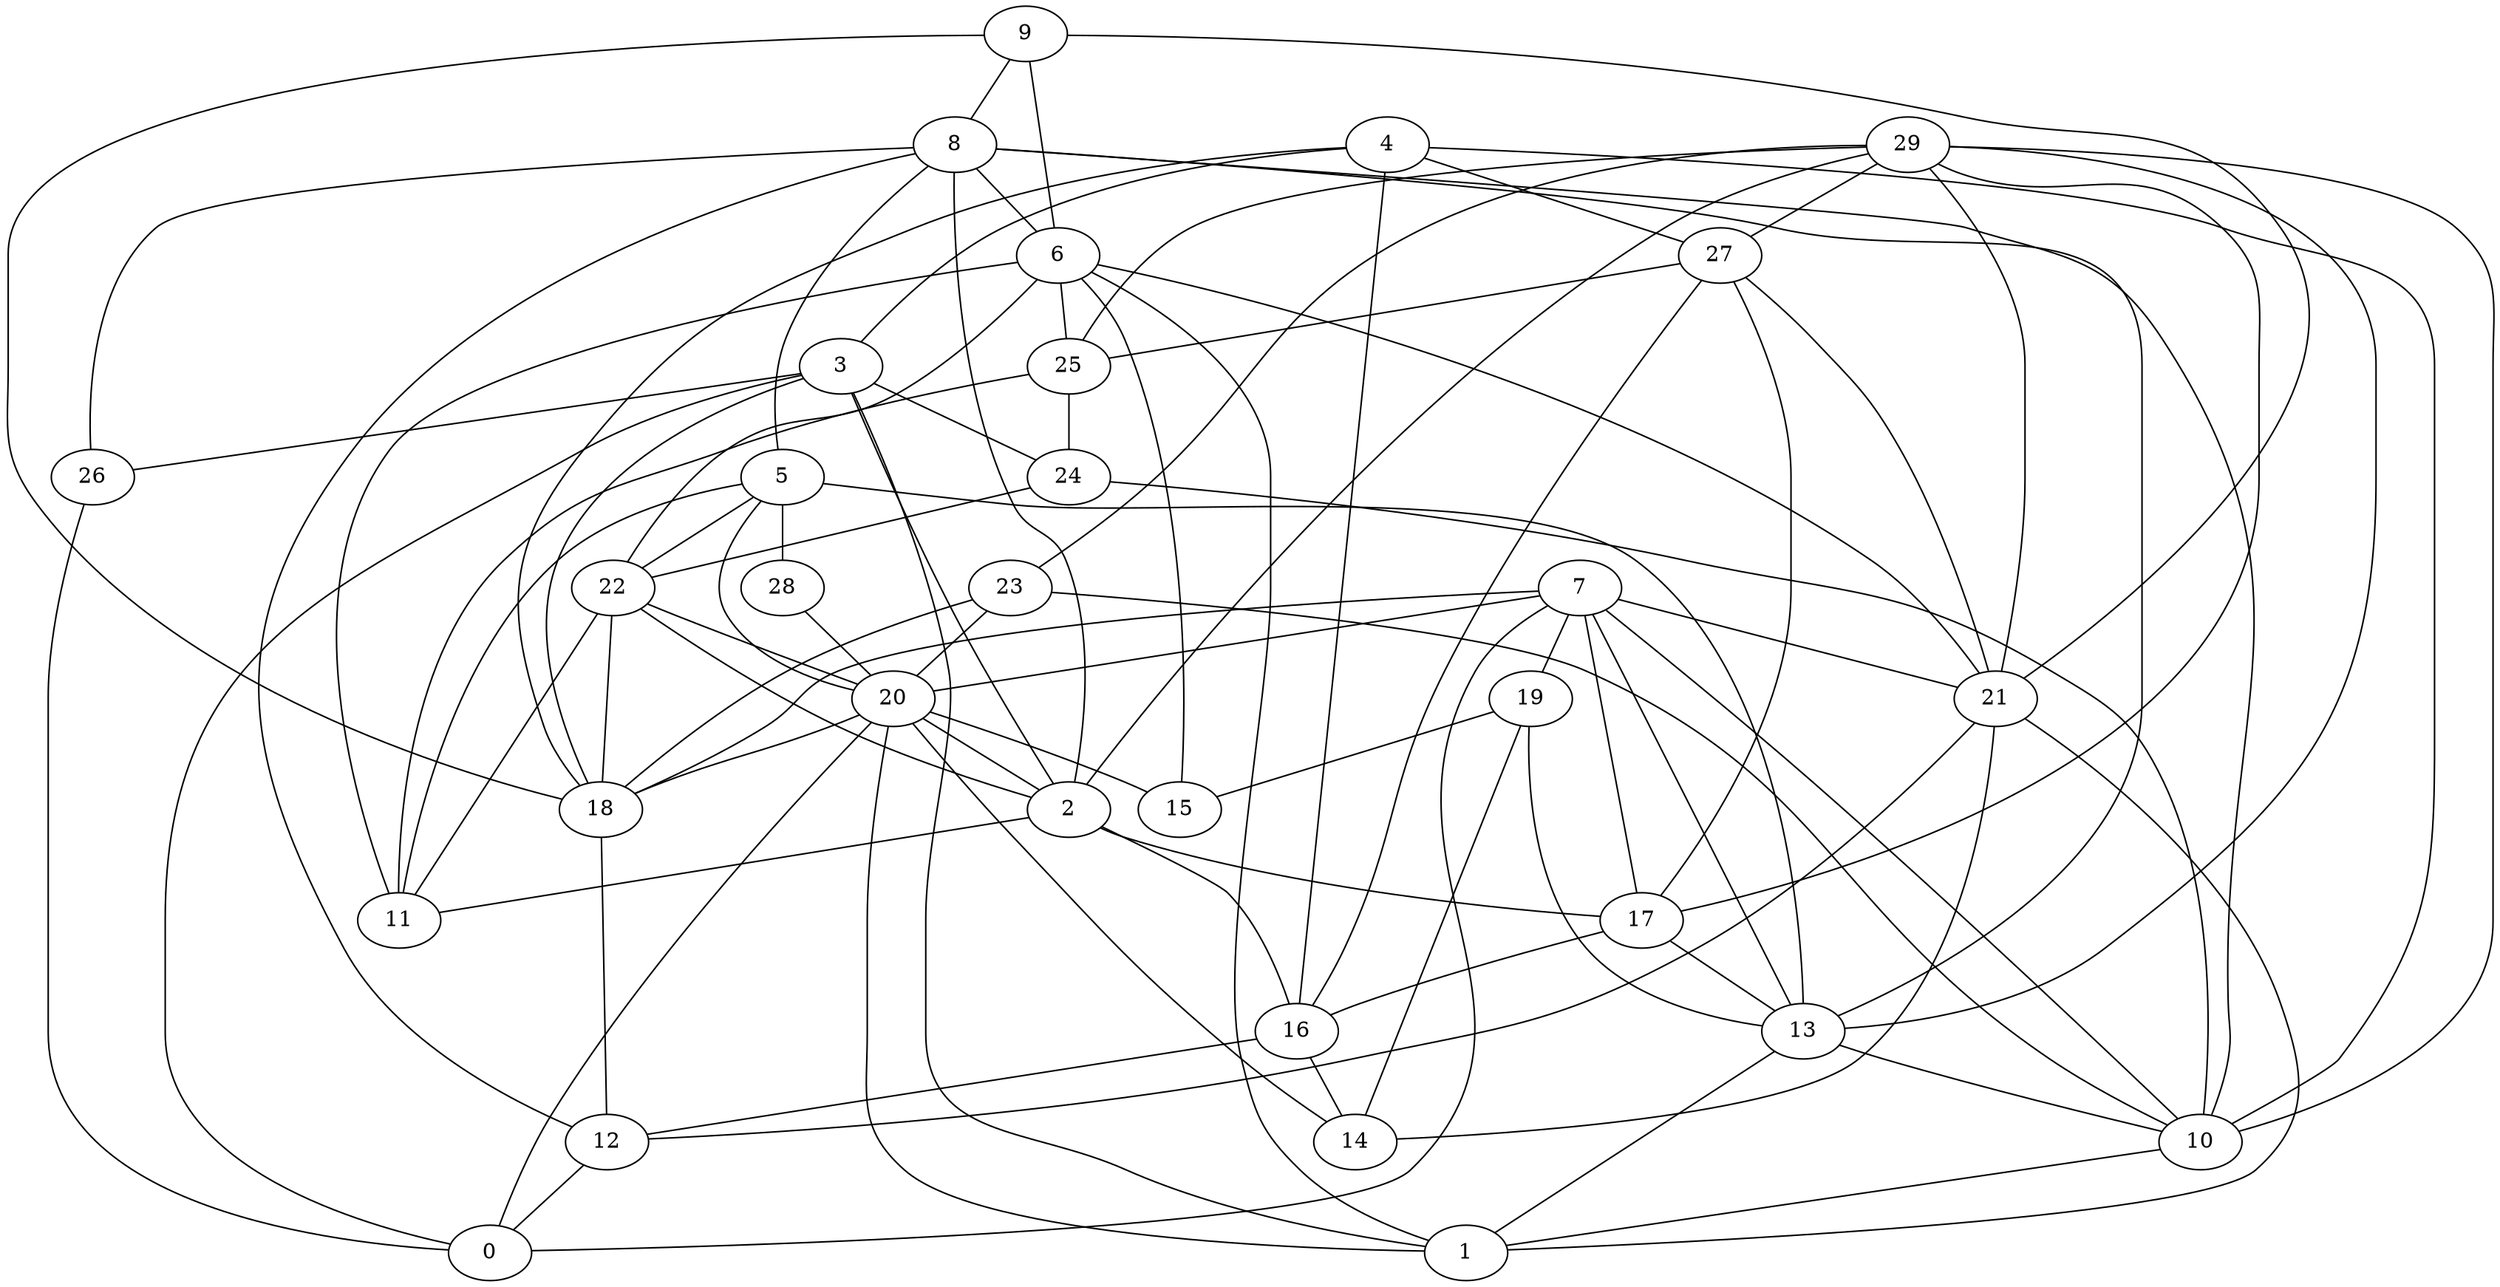digraph GG_graph {

subgraph G_graph {
edge [color = black]
"27" -> "16" [dir = none]
"27" -> "25" [dir = none]
"4" -> "10" [dir = none]
"4" -> "3" [dir = none]
"4" -> "27" [dir = none]
"9" -> "18" [dir = none]
"9" -> "6" [dir = none]
"22" -> "18" [dir = none]
"22" -> "2" [dir = none]
"17" -> "13" [dir = none]
"17" -> "16" [dir = none]
"28" -> "20" [dir = none]
"3" -> "0" [dir = none]
"3" -> "18" [dir = none]
"3" -> "1" [dir = none]
"6" -> "25" [dir = none]
"6" -> "1" [dir = none]
"6" -> "15" [dir = none]
"19" -> "15" [dir = none]
"19" -> "13" [dir = none]
"13" -> "1" [dir = none]
"29" -> "27" [dir = none]
"29" -> "2" [dir = none]
"29" -> "10" [dir = none]
"7" -> "18" [dir = none]
"7" -> "17" [dir = none]
"7" -> "20" [dir = none]
"7" -> "19" [dir = none]
"7" -> "0" [dir = none]
"10" -> "1" [dir = none]
"20" -> "0" [dir = none]
"20" -> "1" [dir = none]
"20" -> "18" [dir = none]
"20" -> "2" [dir = none]
"20" -> "14" [dir = none]
"26" -> "0" [dir = none]
"5" -> "28" [dir = none]
"5" -> "22" [dir = none]
"5" -> "20" [dir = none]
"5" -> "11" [dir = none]
"18" -> "12" [dir = none]
"24" -> "10" [dir = none]
"24" -> "22" [dir = none]
"2" -> "11" [dir = none]
"2" -> "17" [dir = none]
"25" -> "11" [dir = none]
"25" -> "24" [dir = none]
"8" -> "26" [dir = none]
"8" -> "6" [dir = none]
"8" -> "12" [dir = none]
"8" -> "10" [dir = none]
"8" -> "13" [dir = none]
"8" -> "5" [dir = none]
"21" -> "14" [dir = none]
"21" -> "12" [dir = none]
"21" -> "1" [dir = none]
"23" -> "18" [dir = none]
"23" -> "10" [dir = none]
"29" -> "21" [dir = none]
"6" -> "22" [dir = none]
"23" -> "20" [dir = none]
"4" -> "16" [dir = none]
"8" -> "2" [dir = none]
"6" -> "11" [dir = none]
"22" -> "20" [dir = none]
"19" -> "14" [dir = none]
"29" -> "23" [dir = none]
"29" -> "25" [dir = none]
"7" -> "21" [dir = none]
"16" -> "14" [dir = none]
"2" -> "16" [dir = none]
"13" -> "10" [dir = none]
"4" -> "18" [dir = none]
"22" -> "11" [dir = none]
"27" -> "17" [dir = none]
"29" -> "13" [dir = none]
"9" -> "8" [dir = none]
"20" -> "15" [dir = none]
"29" -> "17" [dir = none]
"7" -> "13" [dir = none]
"3" -> "2" [dir = none]
"16" -> "12" [dir = none]
"6" -> "21" [dir = none]
"27" -> "21" [dir = none]
"3" -> "26" [dir = none]
"3" -> "24" [dir = none]
"9" -> "21" [dir = none]
"12" -> "0" [dir = none]
"5" -> "13" [dir = none]
"7" -> "10" [dir = none]
}

}
